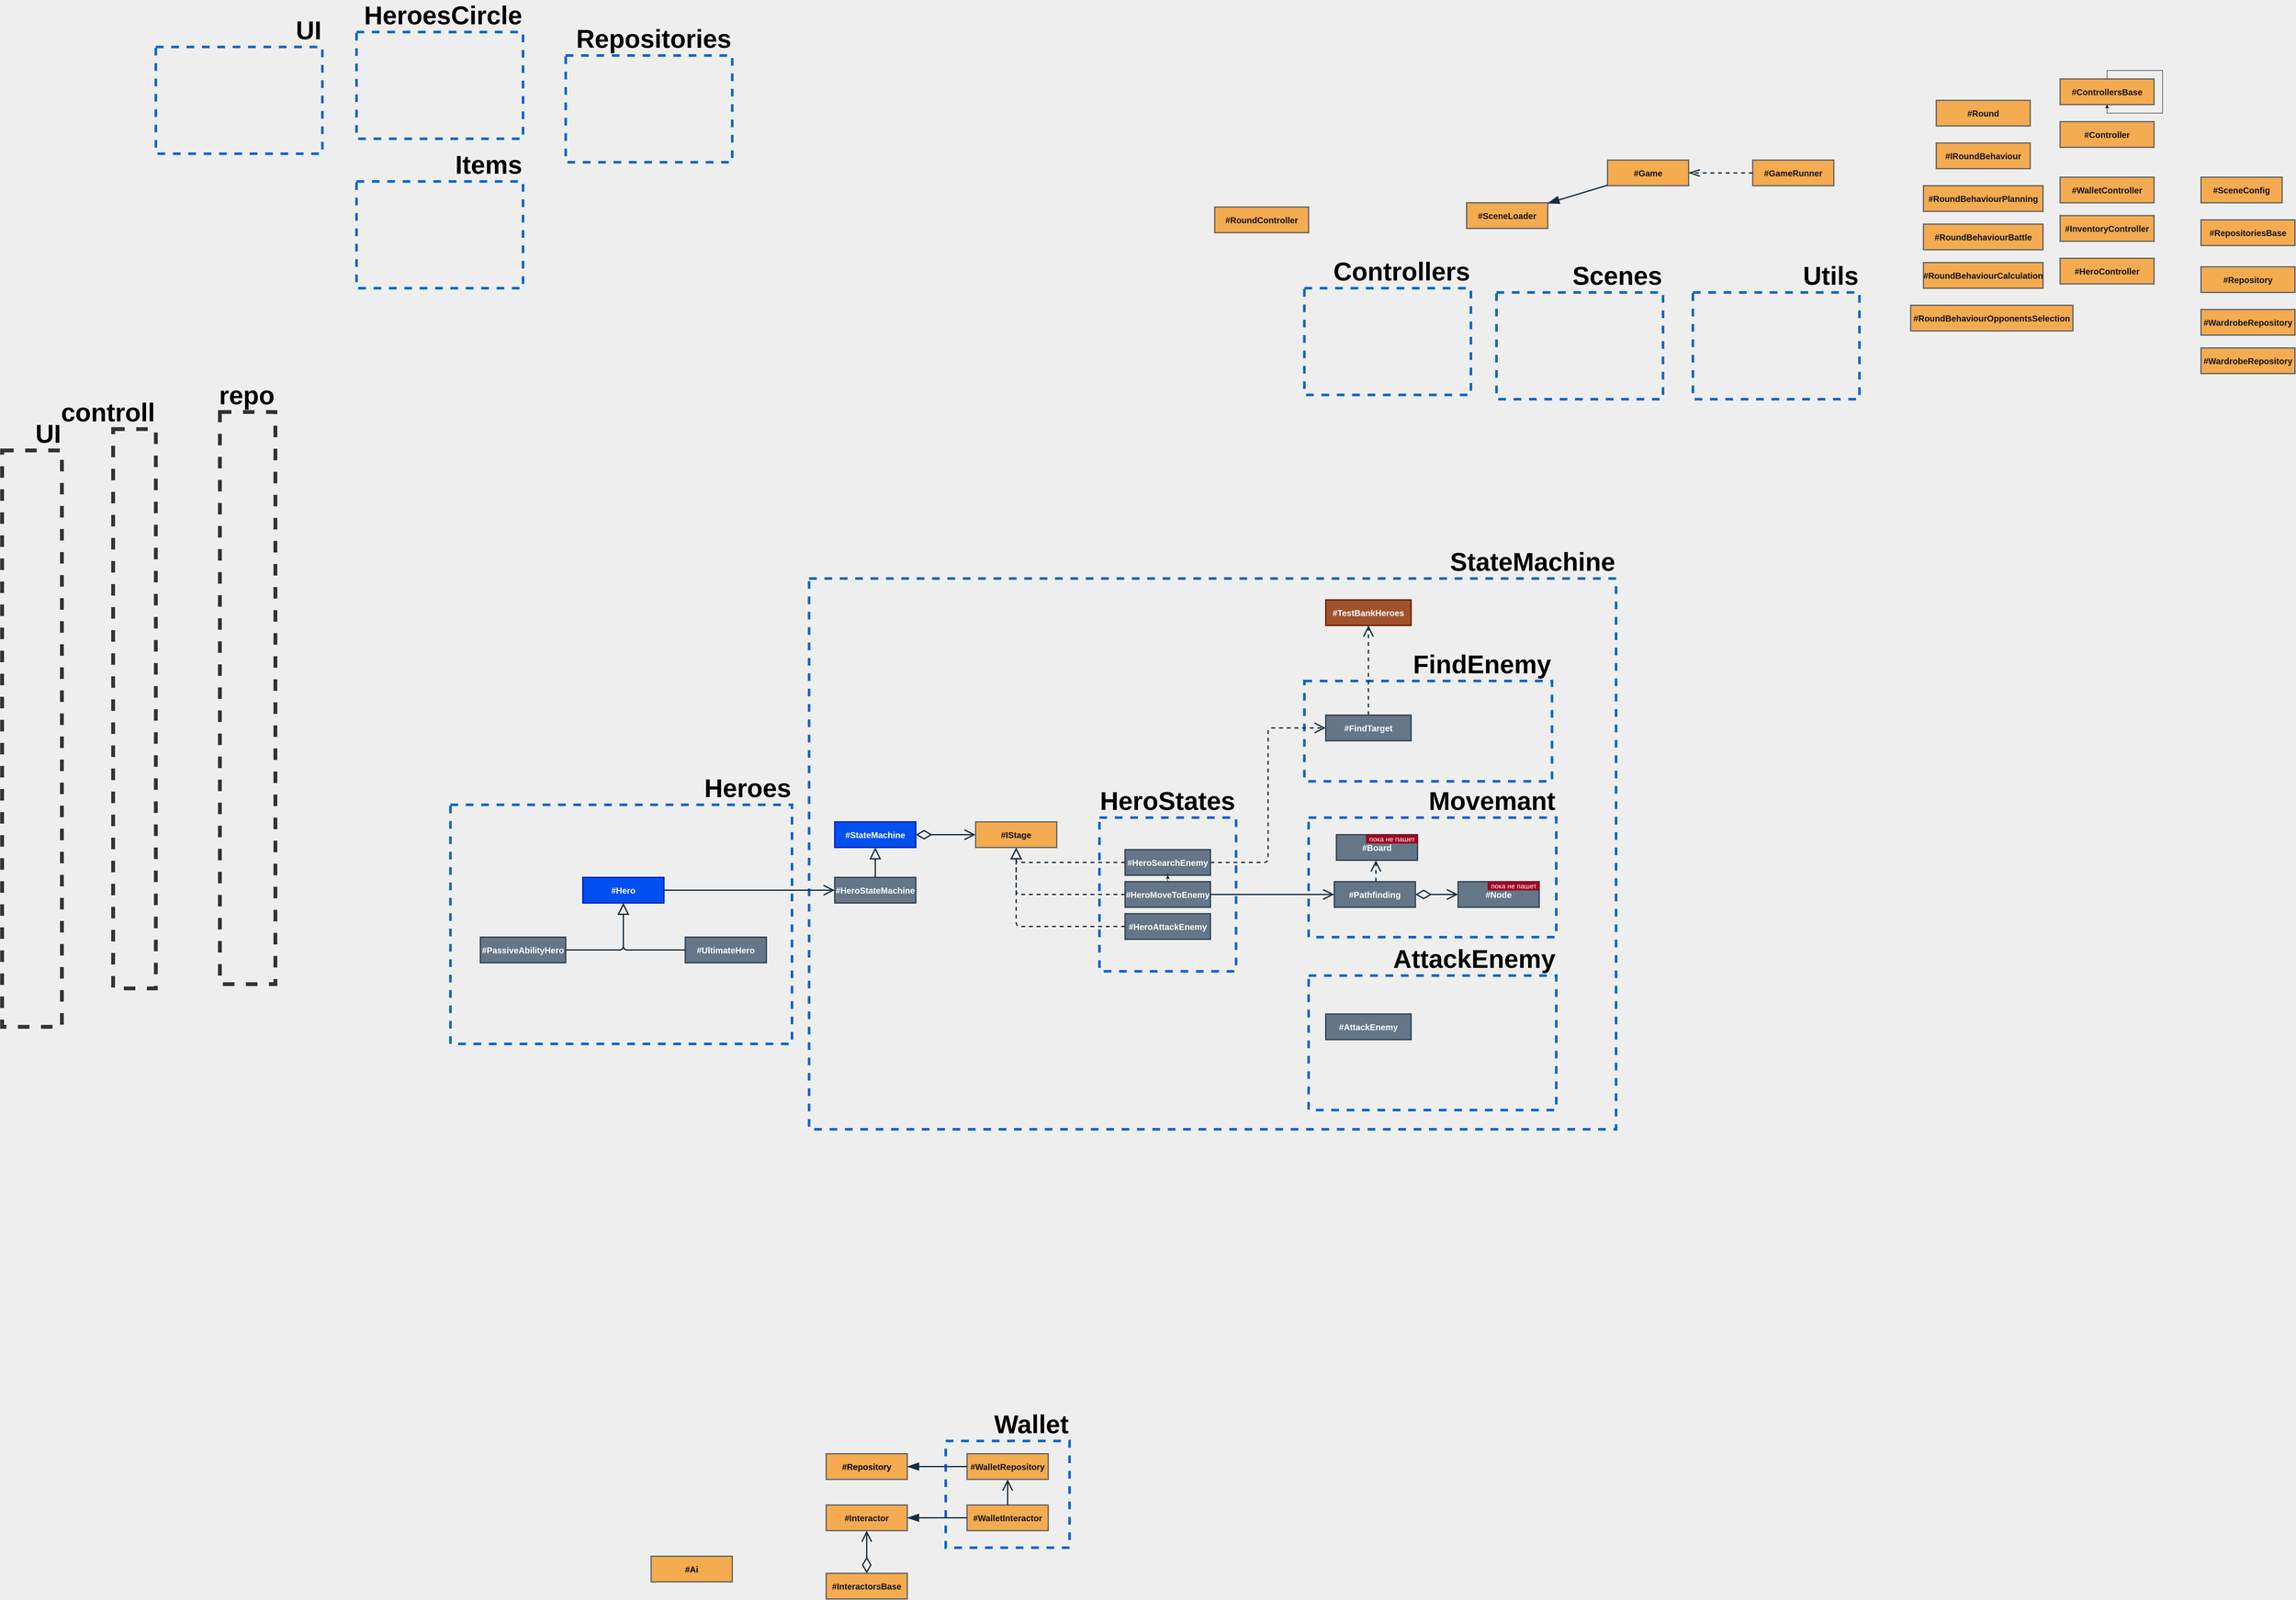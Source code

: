 <mxfile>
    <diagram id="mgcd5vxj7Ai942f27eH_" name="Страница 1">
        <mxGraphModel dx="5490" dy="4467" grid="1" gridSize="10" guides="1" tooltips="1" connect="1" arrows="1" fold="1" page="0" pageScale="1" pageWidth="827" pageHeight="1169" background="#EEEEEE" math="0" shadow="0">
            <root>
                <mxCell id="0"/>
                <mxCell id="1" parent="0"/>
                <mxCell id="4" value="#Repository" style="whiteSpace=wrap;fillColor=#F5AB50;labelBackgroundColor=none;strokeWidth=3;strokeColor=#666666;fontSize=20;fontStyle=1;fontColor=#000000;" parent="1" vertex="1">
                    <mxGeometry x="-1480" y="280" width="190" height="60" as="geometry"/>
                </mxCell>
                <mxCell id="5" value="#InteractorsBase" style="whiteSpace=wrap;fillColor=#F5AB50;labelBackgroundColor=none;strokeWidth=3;strokeColor=#666666;fontSize=20;fontStyle=1;fontColor=#121212;" parent="1" vertex="1">
                    <mxGeometry x="-1480" y="560" width="190" height="60" as="geometry"/>
                </mxCell>
                <mxCell id="6" value="&lt;div&gt;&lt;font color=&quot;#000000&quot;&gt;Wallet&lt;/font&gt;&lt;/div&gt;" style="rounded=0;whiteSpace=wrap;html=1;fontSize=60;fillColor=none;dashed=1;strokeWidth=6;align=right;horizontal=1;verticalAlign=bottom;fontStyle=1;labelPosition=center;verticalLabelPosition=top;imageAspect=1;editable=1;movable=1;backgroundOutline=0;strokeColor=#0066CC;connectable=0;allowArrows=0;snapToPoint=0;perimeter=rectanglePerimeter;fixDash=0;autosize=0;container=1;dropTarget=0;collapsible=0;recursiveResize=1;absoluteArcSize=0;noLabel=0;portConstraintRotation=0;comic=0;moveCells=0;rotatable=0;pointerEvents=0;" parent="1" vertex="1">
                    <mxGeometry x="-1200" y="250" width="290" height="250" as="geometry"/>
                </mxCell>
                <mxCell id="9" style="rounded=1;sketch=0;orthogonalLoop=1;jettySize=auto;html=1;fontColor=#1A1A1A;startArrow=diamondThin;startFill=0;endArrow=open;endFill=0;startSize=30;endSize=20;targetPerimeterSpacing=0;strokeColor=#182E3E;strokeWidth=3;edgeStyle=elbowEdgeStyle;" parent="1" source="5" target="14" edge="1">
                    <mxGeometry relative="1" as="geometry">
                        <mxPoint x="-1700" y="70" as="sourcePoint"/>
                        <mxPoint x="-1010" y="70" as="targetPoint"/>
                    </mxGeometry>
                </mxCell>
                <mxCell id="11" value="&lt;div style=&quot;font-size: 60px&quot;&gt;&lt;font color=&quot;#000000&quot;&gt;UI&lt;/font&gt;&lt;/div&gt;" style="rounded=0;whiteSpace=wrap;html=1;fontSize=60;fillColor=none;dashed=1;strokeWidth=9;align=right;horizontal=1;verticalAlign=bottom;fontStyle=1;labelPosition=center;verticalLabelPosition=top;imageAspect=1;editable=1;movable=0;backgroundOutline=0;connectable=0;allowArrows=0;snapToPoint=0;perimeter=rectanglePerimeter;fixDash=0;autosize=0;container=1;dropTarget=0;collapsible=0;recursiveResize=1;absoluteArcSize=0;noLabel=0;portConstraintRotation=0;comic=0;moveCells=0;rotatable=0;pointerEvents=0;strokeColor=#333333;" parent="1" vertex="1">
                    <mxGeometry x="-3410" y="-2070" width="140" height="1350" as="geometry"/>
                </mxCell>
                <mxCell id="12" value="&lt;div style=&quot;font-size: 60px&quot;&gt;&lt;font color=&quot;#000000&quot;&gt;controll&lt;/font&gt;&lt;/div&gt;" style="rounded=0;whiteSpace=wrap;html=1;fontSize=60;fillColor=none;dashed=1;strokeWidth=9;align=right;horizontal=1;verticalAlign=bottom;fontStyle=1;labelPosition=center;verticalLabelPosition=top;imageAspect=1;editable=1;movable=0;backgroundOutline=0;connectable=0;allowArrows=0;snapToPoint=0;perimeter=rectanglePerimeter;fixDash=0;autosize=0;container=1;dropTarget=0;collapsible=0;recursiveResize=1;absoluteArcSize=0;noLabel=0;portConstraintRotation=0;comic=0;moveCells=0;rotatable=0;pointerEvents=0;strokeColor=#333333;" parent="1" vertex="1">
                    <mxGeometry x="-3150" y="-2120" width="100" height="1310" as="geometry"/>
                </mxCell>
                <mxCell id="13" value="&lt;div style=&quot;font-size: 60px&quot;&gt;&lt;font color=&quot;#000000&quot;&gt;repo&lt;/font&gt;&lt;/div&gt;" style="rounded=0;whiteSpace=wrap;html=1;fontSize=60;fillColor=none;dashed=1;strokeWidth=9;align=right;horizontal=1;verticalAlign=bottom;fontStyle=1;labelPosition=center;verticalLabelPosition=top;imageAspect=1;editable=1;movable=0;backgroundOutline=0;connectable=0;allowArrows=0;snapToPoint=0;perimeter=rectanglePerimeter;fixDash=0;autosize=0;container=1;dropTarget=0;collapsible=0;recursiveResize=1;absoluteArcSize=0;noLabel=0;portConstraintRotation=0;comic=0;moveCells=0;rotatable=0;pointerEvents=0;strokeColor=#333333;" parent="1" vertex="1">
                    <mxGeometry x="-2900" y="-2160" width="130" height="1340" as="geometry"/>
                </mxCell>
                <mxCell id="14" value="#Interactor" style="whiteSpace=wrap;fillColor=#F5AB50;labelBackgroundColor=none;strokeWidth=3;strokeColor=#666666;fontSize=20;fontStyle=1;fontColor=#121212;" parent="1" vertex="1">
                    <mxGeometry x="-1480" y="400" width="190" height="60" as="geometry"/>
                </mxCell>
                <mxCell id="15" value="#WalletRepository" style="whiteSpace=wrap;fillColor=#F5AB50;labelBackgroundColor=none;strokeWidth=3;strokeColor=#666666;fontSize=20;fontStyle=1;fontColor=#121212;" parent="1" vertex="1">
                    <mxGeometry x="-1150" y="280" width="190" height="60" as="geometry"/>
                </mxCell>
                <mxCell id="16" value="#WalletInteractor" style="whiteSpace=wrap;fillColor=#F5AB50;labelBackgroundColor=none;strokeWidth=3;strokeColor=#666666;fontSize=20;fontStyle=1;fontColor=#121212;" parent="1" vertex="1">
                    <mxGeometry x="-1150" y="400" width="190" height="60" as="geometry"/>
                </mxCell>
                <mxCell id="17" style="rounded=1;sketch=0;orthogonalLoop=1;jettySize=auto;html=1;fontColor=#1A1A1A;startArrow=none;startFill=0;endArrow=blockThin;endFill=1;startSize=30;endSize=20;targetPerimeterSpacing=0;strokeColor=#182E3E;strokeWidth=3;" parent="1" source="16" target="14" edge="1">
                    <mxGeometry relative="1" as="geometry">
                        <mxPoint x="-1080" y="840" as="sourcePoint"/>
                        <mxPoint x="-1570" y="560" as="targetPoint"/>
                    </mxGeometry>
                </mxCell>
                <mxCell id="18" style="rounded=1;sketch=0;orthogonalLoop=1;jettySize=auto;html=1;fontColor=#1A1A1A;startArrow=none;startFill=0;endArrow=blockThin;endFill=1;startSize=30;endSize=20;targetPerimeterSpacing=0;strokeColor=#182E3E;strokeWidth=3;" parent="1" source="15" target="4" edge="1">
                    <mxGeometry relative="1" as="geometry">
                        <mxPoint x="-1140" y="680" as="sourcePoint"/>
                        <mxPoint x="-1560" y="590" as="targetPoint"/>
                    </mxGeometry>
                </mxCell>
                <mxCell id="20" style="rounded=1;sketch=0;orthogonalLoop=1;jettySize=auto;html=1;fontColor=#1A1A1A;startArrow=none;startFill=0;endArrow=open;endFill=0;startSize=30;endSize=20;targetPerimeterSpacing=0;strokeColor=#182E3E;strokeWidth=3;edgeStyle=elbowEdgeStyle;" parent="1" source="16" target="15" edge="1">
                    <mxGeometry relative="1" as="geometry">
                        <mxPoint x="-1870" y="170.0" as="sourcePoint"/>
                        <mxPoint x="-1180" y="170.0" as="targetPoint"/>
                    </mxGeometry>
                </mxCell>
                <mxCell id="21" value="#Board" style="whiteSpace=wrap;fillColor=#647687;labelBackgroundColor=none;strokeWidth=3;strokeColor=#314354;fontSize=20;fontStyle=1;fontColor=#ffffff;" parent="1" vertex="1">
                    <mxGeometry x="-285" y="-1170" width="190" height="60" as="geometry"/>
                </mxCell>
                <mxCell id="22" value="#Pathfinding" style="whiteSpace=wrap;fillColor=#647687;labelBackgroundColor=none;strokeWidth=3;strokeColor=#314354;fontSize=20;fontStyle=1;fontColor=#ffffff;" parent="1" vertex="1">
                    <mxGeometry x="-290" y="-1060" width="190" height="60" as="geometry"/>
                </mxCell>
                <mxCell id="23" value="#Node" style="whiteSpace=wrap;fillColor=#647687;labelBackgroundColor=none;strokeWidth=3;strokeColor=#314354;fontSize=20;fontStyle=1;fontColor=#ffffff;" parent="1" vertex="1">
                    <mxGeometry y="-1060" width="190" height="60" as="geometry"/>
                </mxCell>
                <mxCell id="24" style="rounded=1;sketch=0;orthogonalLoop=1;jettySize=auto;html=1;fontColor=#1A1A1A;startArrow=diamondThin;startFill=0;endArrow=open;endFill=0;startSize=30;endSize=20;targetPerimeterSpacing=0;strokeColor=#182E3E;strokeWidth=3;edgeStyle=elbowEdgeStyle;" parent="1" source="22" target="23" edge="1">
                    <mxGeometry relative="1" as="geometry">
                        <mxPoint x="305" y="-430" as="sourcePoint"/>
                        <mxPoint x="305" y="-530" as="targetPoint"/>
                    </mxGeometry>
                </mxCell>
                <mxCell id="25" value="#Ai" style="whiteSpace=wrap;fillColor=#F5AB50;labelBackgroundColor=none;strokeWidth=3;strokeColor=#666666;fontSize=20;fontStyle=1;fontColor=#000000;" parent="1" vertex="1">
                    <mxGeometry x="-1890" y="520" width="190" height="60" as="geometry"/>
                </mxCell>
                <mxCell id="26" style="rounded=1;sketch=0;orthogonalLoop=1;jettySize=auto;html=1;fontColor=#1A1A1A;startArrow=none;startFill=0;endArrow=open;endFill=0;startSize=30;endSize=20;targetPerimeterSpacing=0;strokeColor=#182E3E;strokeWidth=3;edgeStyle=elbowEdgeStyle;dashed=1;" parent="1" source="22" target="21" edge="1">
                    <mxGeometry relative="1" as="geometry">
                        <mxPoint x="-45" y="-350" as="sourcePoint"/>
                        <mxPoint x="-45" y="-480" as="targetPoint"/>
                    </mxGeometry>
                </mxCell>
                <mxCell id="27" value="#Game" style="whiteSpace=wrap;fillColor=#F5AB50;labelBackgroundColor=none;strokeWidth=3;strokeColor=#666666;fontSize=20;fontStyle=1;fontColor=#121212;" parent="1" vertex="1">
                    <mxGeometry x="350" y="-2750" width="190" height="60" as="geometry"/>
                </mxCell>
                <mxCell id="28" value="#GameRunner" style="whiteSpace=wrap;fillColor=#F5AB50;labelBackgroundColor=none;strokeWidth=3;strokeColor=#666666;fontSize=20;fontStyle=1;fontColor=#121212;" parent="1" vertex="1">
                    <mxGeometry x="690" y="-2750" width="190" height="60" as="geometry"/>
                </mxCell>
                <mxCell id="29" value="#SceneConfig" style="whiteSpace=wrap;fillColor=#F5AB50;labelBackgroundColor=none;strokeWidth=3;strokeColor=#666666;fontSize=20;fontStyle=1;fontColor=#121212;" parent="1" vertex="1">
                    <mxGeometry x="1740" y="-2710" width="190" height="60" as="geometry"/>
                </mxCell>
                <mxCell id="30" value="#ControllersBase" style="whiteSpace=wrap;fillColor=#F5AB50;labelBackgroundColor=none;strokeWidth=3;strokeColor=#666666;fontSize=20;fontStyle=1;fontColor=#121212;" parent="1" vertex="1">
                    <mxGeometry x="1410" y="-2940" width="220" height="60" as="geometry"/>
                </mxCell>
                <mxCell id="31" value="#RepositoriesBase" style="whiteSpace=wrap;fillColor=#F5AB50;labelBackgroundColor=none;strokeWidth=3;strokeColor=#666666;fontSize=20;fontStyle=1;fontColor=#121212;" parent="1" vertex="1">
                    <mxGeometry x="1740" y="-2610" width="220" height="60" as="geometry"/>
                </mxCell>
                <mxCell id="32" value="#WardrobeRepository" style="whiteSpace=wrap;fillColor=#F5AB50;labelBackgroundColor=none;strokeWidth=3;strokeColor=#666666;fontSize=20;fontStyle=1;fontColor=#121212;" parent="1" vertex="1">
                    <mxGeometry x="1740" y="-2400" width="220" height="60" as="geometry"/>
                </mxCell>
                <mxCell id="33" value="#WalletController" style="whiteSpace=wrap;fillColor=#F5AB50;labelBackgroundColor=none;strokeWidth=3;strokeColor=#666666;fontSize=20;fontStyle=1;fontColor=#121212;" parent="1" vertex="1">
                    <mxGeometry x="1410" y="-2710" width="220" height="60" as="geometry"/>
                </mxCell>
                <mxCell id="34" value="#WardrobeRepository" style="whiteSpace=wrap;fillColor=#F5AB50;labelBackgroundColor=none;strokeWidth=3;strokeColor=#666666;fontSize=20;fontStyle=1;fontColor=#121212;" parent="1" vertex="1">
                    <mxGeometry x="1740" y="-2310" width="220" height="60" as="geometry"/>
                </mxCell>
                <mxCell id="35" value="#InventoryController" style="whiteSpace=wrap;fillColor=#F5AB50;labelBackgroundColor=none;strokeWidth=3;strokeColor=#666666;fontSize=20;fontStyle=1;fontColor=#121212;" parent="1" vertex="1">
                    <mxGeometry x="1410" y="-2620" width="220" height="60" as="geometry"/>
                </mxCell>
                <mxCell id="36" value="#HeroController" style="whiteSpace=wrap;fillColor=#F5AB50;labelBackgroundColor=none;strokeWidth=3;strokeColor=#666666;fontSize=20;fontStyle=1;fontColor=#121212;" parent="1" vertex="1">
                    <mxGeometry x="1410" y="-2520" width="220" height="60" as="geometry"/>
                </mxCell>
                <mxCell id="39" value="#Repository" style="whiteSpace=wrap;fillColor=#F5AB50;labelBackgroundColor=none;strokeWidth=3;strokeColor=#666666;fontSize=20;fontStyle=1;fontColor=#121212;" parent="1" vertex="1">
                    <mxGeometry x="1740" y="-2500" width="220" height="60" as="geometry"/>
                </mxCell>
                <mxCell id="41" value="#Controller" style="whiteSpace=wrap;fillColor=#F5AB50;labelBackgroundColor=none;strokeWidth=3;strokeColor=#666666;fontSize=20;fontStyle=1;fontColor=#121212;" parent="1" vertex="1">
                    <mxGeometry x="1410" y="-2840" width="220" height="60" as="geometry"/>
                </mxCell>
                <mxCell id="42" style="edgeStyle=orthogonalEdgeStyle;rounded=0;orthogonalLoop=1;jettySize=auto;html=1;exitX=0.5;exitY=0;exitDx=0;exitDy=0;" parent="1" source="30" target="30" edge="1">
                    <mxGeometry relative="1" as="geometry"/>
                </mxCell>
                <mxCell id="43" value="#RoundController" style="whiteSpace=wrap;fillColor=#F5AB50;labelBackgroundColor=none;strokeWidth=3;strokeColor=#666666;fontSize=20;fontStyle=1;fontColor=#121212;" parent="1" vertex="1">
                    <mxGeometry x="-570" y="-2640" width="220" height="60" as="geometry"/>
                </mxCell>
                <mxCell id="44" value="#Round" style="whiteSpace=wrap;fillColor=#F5AB50;labelBackgroundColor=none;strokeWidth=3;strokeColor=#666666;fontSize=20;fontStyle=1;fontColor=#121212;" parent="1" vertex="1">
                    <mxGeometry x="1120" y="-2890" width="220" height="60" as="geometry"/>
                </mxCell>
                <mxCell id="45" value="#IRoundBehaviour" style="whiteSpace=wrap;fillColor=#F5AB50;labelBackgroundColor=none;strokeWidth=3;strokeColor=#666666;fontSize=20;fontStyle=1;fontColor=#121212;" parent="1" vertex="1">
                    <mxGeometry x="1120" y="-2790" width="220" height="60" as="geometry"/>
                </mxCell>
                <mxCell id="46" value="#RoundBehaviourPlanning" style="whiteSpace=wrap;fillColor=#F5AB50;labelBackgroundColor=none;strokeWidth=3;strokeColor=#666666;fontSize=20;fontStyle=1;fontColor=#121212;" parent="1" vertex="1">
                    <mxGeometry x="1090" y="-2690" width="280" height="60" as="geometry"/>
                </mxCell>
                <mxCell id="47" value="#RoundBehaviourBattle" style="whiteSpace=wrap;fillColor=#F5AB50;labelBackgroundColor=none;strokeWidth=3;strokeColor=#666666;fontSize=20;fontStyle=1;fontColor=#121212;" parent="1" vertex="1">
                    <mxGeometry x="1090" y="-2600" width="280" height="60" as="geometry"/>
                </mxCell>
                <mxCell id="48" value="#RoundBehaviourCalculation" style="whiteSpace=wrap;fillColor=#F5AB50;labelBackgroundColor=none;strokeWidth=3;strokeColor=#666666;fontSize=20;fontStyle=1;fontColor=#121212;" parent="1" vertex="1">
                    <mxGeometry x="1090" y="-2510" width="280" height="60" as="geometry"/>
                </mxCell>
                <mxCell id="49" value="#RoundBehaviourOpponentsSelection" style="whiteSpace=wrap;fillColor=#F5AB50;labelBackgroundColor=none;strokeWidth=3;strokeColor=#666666;fontSize=20;fontStyle=1;fontColor=#121212;" parent="1" vertex="1">
                    <mxGeometry x="1060" y="-2410" width="380" height="60" as="geometry"/>
                </mxCell>
                <mxCell id="50" style="rounded=1;sketch=0;orthogonalLoop=1;jettySize=auto;html=1;fontColor=#1A1A1A;startArrow=none;startFill=0;endArrow=openThin;endFill=0;startSize=30;endSize=20;targetPerimeterSpacing=0;strokeColor=#182E3E;strokeWidth=3;dashed=1;" parent="1" source="28" target="27" edge="1">
                    <mxGeometry relative="1" as="geometry">
                        <mxPoint x="600" y="-2690.69" as="sourcePoint"/>
                        <mxPoint x="460" y="-2690.69" as="targetPoint"/>
                        <Array as="points">
                            <mxPoint x="645" y="-2720"/>
                        </Array>
                    </mxGeometry>
                </mxCell>
                <mxCell id="51" value="#SceneLoader" style="whiteSpace=wrap;fillColor=#F5AB50;labelBackgroundColor=none;strokeWidth=3;strokeColor=#666666;fontSize=20;fontStyle=1;fontColor=#121212;" parent="1" vertex="1">
                    <mxGeometry x="20" y="-2650" width="190" height="60" as="geometry"/>
                </mxCell>
                <mxCell id="53" style="rounded=1;sketch=0;orthogonalLoop=1;jettySize=auto;html=1;fontColor=#1A1A1A;startArrow=none;startFill=0;endArrow=blockThin;endFill=1;startSize=30;endSize=20;targetPerimeterSpacing=0;strokeColor=#182E3E;strokeWidth=3;" parent="1" source="27" target="51" edge="1">
                    <mxGeometry relative="1" as="geometry">
                        <mxPoint x="600" y="-2500" as="sourcePoint"/>
                        <mxPoint x="460" y="-2500" as="targetPoint"/>
                    </mxGeometry>
                </mxCell>
                <mxCell id="54" value="&lt;font color=&quot;#000000&quot;&gt;Controllers&lt;/font&gt;" style="rounded=0;whiteSpace=wrap;html=1;fontSize=60;fillColor=none;dashed=1;strokeWidth=6;align=right;horizontal=1;verticalAlign=bottom;fontStyle=1;labelPosition=center;verticalLabelPosition=top;imageAspect=1;editable=1;movable=1;backgroundOutline=0;strokeColor=#0066CC;connectable=0;allowArrows=0;snapToPoint=0;perimeter=rectanglePerimeter;fixDash=0;autosize=0;container=1;dropTarget=0;collapsible=0;recursiveResize=1;absoluteArcSize=0;noLabel=0;portConstraintRotation=0;comic=0;moveCells=0;rotatable=0;pointerEvents=0;" parent="1" vertex="1">
                    <mxGeometry x="-360" y="-2450" width="390" height="250" as="geometry"/>
                </mxCell>
                <mxCell id="55" value="&lt;font color=&quot;#000000&quot;&gt;Heroes&lt;/font&gt;" style="rounded=0;whiteSpace=wrap;html=1;fontSize=60;fillColor=none;dashed=1;strokeWidth=6;align=right;horizontal=1;verticalAlign=bottom;fontStyle=1;labelPosition=center;verticalLabelPosition=top;imageAspect=1;editable=1;movable=1;backgroundOutline=0;strokeColor=#0066CC;connectable=0;allowArrows=0;snapToPoint=0;perimeter=rectanglePerimeter;fixDash=0;autosize=0;container=1;dropTarget=0;collapsible=0;recursiveResize=1;absoluteArcSize=0;noLabel=0;portConstraintRotation=0;comic=0;moveCells=0;rotatable=0;pointerEvents=0;" parent="1" vertex="1">
                    <mxGeometry x="-2360" y="-1240" width="800" height="560" as="geometry"/>
                </mxCell>
                <mxCell id="56" value="&lt;font color=&quot;#000000&quot;&gt;HeroesCircle&lt;/font&gt;" style="rounded=0;whiteSpace=wrap;html=1;fontSize=60;fillColor=none;dashed=1;strokeWidth=6;align=right;horizontal=1;verticalAlign=bottom;fontStyle=1;labelPosition=center;verticalLabelPosition=top;imageAspect=1;editable=1;movable=1;backgroundOutline=0;strokeColor=#0066CC;connectable=0;allowArrows=0;snapToPoint=0;perimeter=rectanglePerimeter;fixDash=0;autosize=0;container=1;dropTarget=0;collapsible=0;recursiveResize=1;absoluteArcSize=0;noLabel=0;portConstraintRotation=0;comic=0;moveCells=0;rotatable=0;pointerEvents=0;" parent="1" vertex="1">
                    <mxGeometry x="-2580" y="-3050" width="390" height="250" as="geometry"/>
                </mxCell>
                <mxCell id="57" value="&lt;font color=&quot;#000000&quot;&gt;Items&lt;/font&gt;" style="rounded=0;whiteSpace=wrap;html=1;fontSize=60;fillColor=none;dashed=1;strokeWidth=6;align=right;horizontal=1;verticalAlign=bottom;fontStyle=1;labelPosition=center;verticalLabelPosition=top;imageAspect=1;editable=1;movable=1;backgroundOutline=0;strokeColor=#0066CC;connectable=0;allowArrows=0;snapToPoint=0;perimeter=rectanglePerimeter;fixDash=0;autosize=0;container=1;dropTarget=0;collapsible=0;recursiveResize=1;absoluteArcSize=0;noLabel=0;portConstraintRotation=0;comic=0;moveCells=0;rotatable=0;pointerEvents=0;" parent="1" vertex="1">
                    <mxGeometry x="-2580" y="-2700" width="390" height="250" as="geometry"/>
                </mxCell>
                <mxCell id="58" value="&lt;font color=&quot;#000000&quot;&gt;Repositories&lt;/font&gt;" style="rounded=0;whiteSpace=wrap;html=1;fontSize=60;fillColor=none;dashed=1;strokeWidth=6;align=right;horizontal=1;verticalAlign=bottom;fontStyle=1;labelPosition=center;verticalLabelPosition=top;imageAspect=1;editable=1;movable=1;backgroundOutline=0;strokeColor=#0066CC;connectable=0;allowArrows=0;snapToPoint=0;perimeter=rectanglePerimeter;fixDash=0;autosize=0;container=1;dropTarget=0;collapsible=0;recursiveResize=1;absoluteArcSize=0;noLabel=0;portConstraintRotation=0;comic=0;moveCells=0;rotatable=0;pointerEvents=0;" parent="1" vertex="1">
                    <mxGeometry x="-2090" y="-2995" width="390" height="250" as="geometry"/>
                </mxCell>
                <mxCell id="59" value="&lt;font color=&quot;#000000&quot;&gt;Scenes&lt;/font&gt;" style="rounded=0;whiteSpace=wrap;html=1;fontSize=60;fillColor=none;dashed=1;strokeWidth=6;align=right;horizontal=1;verticalAlign=bottom;fontStyle=1;labelPosition=center;verticalLabelPosition=top;imageAspect=1;editable=1;movable=1;backgroundOutline=0;strokeColor=#0066CC;connectable=0;allowArrows=0;snapToPoint=0;perimeter=rectanglePerimeter;fixDash=0;autosize=0;container=1;dropTarget=0;collapsible=0;recursiveResize=1;absoluteArcSize=0;noLabel=0;portConstraintRotation=0;comic=0;moveCells=0;rotatable=0;pointerEvents=0;" parent="1" vertex="1">
                    <mxGeometry x="90" y="-2440" width="390" height="250" as="geometry"/>
                </mxCell>
                <mxCell id="60" value="&lt;font color=&quot;#000000&quot;&gt;StateMachine&lt;/font&gt;" style="rounded=0;whiteSpace=wrap;html=1;fontSize=60;fillColor=none;dashed=1;strokeWidth=6;align=right;horizontal=1;verticalAlign=bottom;fontStyle=1;labelPosition=center;verticalLabelPosition=top;imageAspect=1;editable=1;movable=1;backgroundOutline=0;strokeColor=#0066CC;connectable=0;allowArrows=0;snapToPoint=0;perimeter=rectanglePerimeter;fixDash=0;autosize=0;container=1;dropTarget=0;collapsible=0;recursiveResize=1;absoluteArcSize=0;noLabel=0;portConstraintRotation=0;comic=0;moveCells=0;rotatable=0;pointerEvents=0;" parent="1" vertex="1">
                    <mxGeometry x="-1520" y="-1770" width="1890" height="1290" as="geometry"/>
                </mxCell>
                <mxCell id="61" value="&lt;font color=&quot;#000000&quot;&gt;UI&lt;/font&gt;" style="rounded=0;whiteSpace=wrap;html=1;fontSize=60;fillColor=none;dashed=1;strokeWidth=6;align=right;horizontal=1;verticalAlign=bottom;fontStyle=1;labelPosition=center;verticalLabelPosition=top;imageAspect=1;editable=1;movable=1;backgroundOutline=0;strokeColor=#0066CC;connectable=0;allowArrows=0;snapToPoint=0;perimeter=rectanglePerimeter;fixDash=0;autosize=0;container=1;dropTarget=0;collapsible=0;recursiveResize=1;absoluteArcSize=0;noLabel=0;portConstraintRotation=0;comic=0;moveCells=0;rotatable=0;pointerEvents=0;" parent="1" vertex="1">
                    <mxGeometry x="-3050" y="-3015" width="390" height="250" as="geometry"/>
                </mxCell>
                <mxCell id="62" value="&lt;font color=&quot;#000000&quot;&gt;Utils&lt;/font&gt;" style="rounded=0;whiteSpace=wrap;html=1;fontSize=60;fillColor=none;dashed=1;strokeWidth=6;align=right;horizontal=1;verticalAlign=bottom;fontStyle=1;labelPosition=center;verticalLabelPosition=top;imageAspect=1;editable=1;movable=1;backgroundOutline=0;strokeColor=#0066CC;connectable=0;allowArrows=0;snapToPoint=0;perimeter=rectanglePerimeter;fixDash=0;autosize=0;container=1;dropTarget=0;collapsible=0;recursiveResize=1;absoluteArcSize=0;noLabel=0;portConstraintRotation=0;comic=0;moveCells=0;rotatable=0;pointerEvents=0;" parent="1" vertex="1">
                    <mxGeometry x="550" y="-2440" width="390" height="250" as="geometry"/>
                </mxCell>
                <mxCell id="63" value="#Hero" style="whiteSpace=wrap;fillColor=#0050ef;labelBackgroundColor=none;strokeWidth=3;strokeColor=#001DBC;fontSize=20;fontStyle=1;fontColor=#ffffff;" parent="1" vertex="1">
                    <mxGeometry x="-2050" y="-1070" width="190" height="60" as="geometry"/>
                </mxCell>
                <mxCell id="65" value="#PassiveAbilityHero" style="whiteSpace=wrap;fillColor=#647687;labelBackgroundColor=none;strokeWidth=3;strokeColor=#314354;fontSize=20;fontStyle=1;fontColor=#ffffff;" parent="1" vertex="1">
                    <mxGeometry x="-2290" y="-930" width="200" height="60" as="geometry"/>
                </mxCell>
                <mxCell id="82" value="#UltimateHero" style="whiteSpace=wrap;fillColor=#647687;labelBackgroundColor=none;strokeWidth=3;strokeColor=#314354;fontSize=20;fontStyle=1;fontColor=#ffffff;" parent="1" vertex="1">
                    <mxGeometry x="-1810" y="-930" width="190" height="60" as="geometry"/>
                </mxCell>
                <mxCell id="84" value="#HeroStateMachine" style="whiteSpace=wrap;fillColor=#647687;labelBackgroundColor=none;strokeWidth=3;strokeColor=#314354;fontSize=20;fontStyle=1;fontColor=#ffffff;" parent="1" vertex="1">
                    <mxGeometry x="-1460" y="-1070" width="190" height="60" as="geometry"/>
                </mxCell>
                <mxCell id="95" value="#StateMachine" style="whiteSpace=wrap;fillColor=#0050ef;labelBackgroundColor=none;strokeWidth=3;strokeColor=#001DBC;fontSize=20;fontStyle=1;fontColor=#ffffff;" parent="1" vertex="1">
                    <mxGeometry x="-1460" y="-1200" width="190" height="60" as="geometry"/>
                </mxCell>
                <mxCell id="97" style="rounded=1;sketch=0;orthogonalLoop=1;jettySize=auto;html=1;fontColor=#1A1A1A;startArrow=none;startFill=0;endArrow=block;endFill=0;startSize=30;endSize=20;targetPerimeterSpacing=0;strokeColor=#182E3E;strokeWidth=3;edgeStyle=orthogonalEdgeStyle;" parent="1" source="65" target="63" edge="1">
                    <mxGeometry relative="1" as="geometry">
                        <mxPoint x="-1779.999" y="-320" as="sourcePoint"/>
                        <mxPoint x="-1779.999" y="-450" as="targetPoint"/>
                    </mxGeometry>
                </mxCell>
                <mxCell id="98" style="rounded=1;sketch=0;orthogonalLoop=1;jettySize=auto;html=1;fontColor=#1A1A1A;startArrow=none;startFill=0;endArrow=block;endFill=0;startSize=30;endSize=20;targetPerimeterSpacing=0;strokeColor=#182E3E;strokeWidth=3;edgeStyle=orthogonalEdgeStyle;shadow=0;" parent="1" source="82" target="63" edge="1">
                    <mxGeometry relative="1" as="geometry">
                        <mxPoint x="-2100" y="-890.0" as="sourcePoint"/>
                        <mxPoint x="-1944.941" y="-990" as="targetPoint"/>
                    </mxGeometry>
                </mxCell>
                <mxCell id="99" style="rounded=1;sketch=0;orthogonalLoop=1;jettySize=auto;html=1;fontColor=#1A1A1A;startArrow=none;startFill=0;endArrow=open;endFill=0;startSize=30;endSize=20;targetPerimeterSpacing=0;strokeColor=#182E3E;strokeWidth=3;" parent="1" source="63" target="84" edge="1">
                    <mxGeometry relative="1" as="geometry">
                        <mxPoint x="-1955" y="-950" as="sourcePoint"/>
                        <mxPoint x="-1770" y="-1090" as="targetPoint"/>
                    </mxGeometry>
                </mxCell>
                <mxCell id="101" style="rounded=1;sketch=0;orthogonalLoop=1;jettySize=auto;html=1;fontColor=#1A1A1A;startArrow=none;startFill=0;endArrow=block;endFill=0;startSize=30;endSize=20;targetPerimeterSpacing=0;strokeColor=#182E3E;strokeWidth=3;edgeStyle=orthogonalEdgeStyle;" parent="1" source="84" target="95" edge="1">
                    <mxGeometry relative="1" as="geometry">
                        <mxPoint x="-1850" y="-1150" as="sourcePoint"/>
                        <mxPoint x="-1440" y="-1150" as="targetPoint"/>
                    </mxGeometry>
                </mxCell>
                <mxCell id="102" value="#IStage" style="whiteSpace=wrap;fillColor=#F5AB50;labelBackgroundColor=none;strokeWidth=3;strokeColor=#666666;fontSize=20;fontStyle=1;fontColor=#121212;" parent="1" vertex="1">
                    <mxGeometry x="-1130" y="-1200" width="190" height="60" as="geometry"/>
                </mxCell>
                <mxCell id="103" style="rounded=1;sketch=0;orthogonalLoop=1;jettySize=auto;html=1;fontColor=#1A1A1A;startArrow=diamondThin;startFill=0;endArrow=open;endFill=0;startSize=30;endSize=20;targetPerimeterSpacing=0;strokeColor=#182E3E;strokeWidth=3;" parent="1" source="95" target="102" edge="1">
                    <mxGeometry relative="1" as="geometry">
                        <mxPoint x="-1850" y="-1030" as="sourcePoint"/>
                        <mxPoint x="-1450" y="-1030" as="targetPoint"/>
                    </mxGeometry>
                </mxCell>
                <mxCell id="104" value="#HeroSearchEnemy" style="whiteSpace=wrap;fillColor=#647687;labelBackgroundColor=none;strokeWidth=3;strokeColor=#314354;fontSize=20;fontStyle=1;fontColor=#ffffff;" parent="1" vertex="1">
                    <mxGeometry x="-780" y="-1135" width="200" height="60" as="geometry"/>
                </mxCell>
                <mxCell id="105" style="rounded=1;sketch=0;orthogonalLoop=1;jettySize=auto;html=1;fontColor=#1A1A1A;startArrow=none;startFill=0;endArrow=block;endFill=0;startSize=30;endSize=20;targetPerimeterSpacing=0;strokeColor=#182E3E;strokeWidth=3;edgeStyle=orthogonalEdgeStyle;dashed=1;" parent="1" source="104" target="102" edge="1">
                    <mxGeometry relative="1" as="geometry">
                        <mxPoint x="-1355" y="-1060" as="sourcePoint"/>
                        <mxPoint x="-1355" y="-1130" as="targetPoint"/>
                    </mxGeometry>
                </mxCell>
                <mxCell id="106" value="#HeroAttackEnemy" style="whiteSpace=wrap;fillColor=#647687;labelBackgroundColor=none;strokeWidth=3;strokeColor=#314354;fontSize=20;fontStyle=1;fontColor=#ffffff;" parent="1" vertex="1">
                    <mxGeometry x="-780" y="-985" width="200" height="60" as="geometry"/>
                </mxCell>
                <mxCell id="118" value="" style="edgeStyle=orthogonalEdgeStyle;rounded=0;orthogonalLoop=1;jettySize=auto;html=1;startArrow=none;startFill=0;" parent="1" source="107" target="104" edge="1">
                    <mxGeometry relative="1" as="geometry"/>
                </mxCell>
                <mxCell id="107" value="#HeroMoveToEnemy" style="whiteSpace=wrap;fillColor=#647687;labelBackgroundColor=none;strokeWidth=3;strokeColor=#314354;fontSize=20;fontStyle=1;fontColor=#ffffff;" parent="1" vertex="1">
                    <mxGeometry x="-780" y="-1060" width="200" height="60" as="geometry"/>
                </mxCell>
                <mxCell id="109" style="rounded=1;sketch=0;orthogonalLoop=1;jettySize=auto;html=1;fontColor=#1A1A1A;startArrow=none;startFill=0;endArrow=block;endFill=0;startSize=30;endSize=20;targetPerimeterSpacing=0;strokeColor=#182E3E;strokeWidth=3;edgeStyle=orthogonalEdgeStyle;dashed=1;" parent="1" source="106" target="102" edge="1">
                    <mxGeometry relative="1" as="geometry">
                        <mxPoint x="-870" y="-1030" as="sourcePoint"/>
                        <mxPoint x="-1025" y="-1130" as="targetPoint"/>
                    </mxGeometry>
                </mxCell>
                <mxCell id="110" style="rounded=1;sketch=0;orthogonalLoop=1;jettySize=auto;html=1;fontColor=#1A1A1A;startArrow=none;startFill=0;endArrow=block;endFill=0;startSize=30;endSize=20;targetPerimeterSpacing=0;strokeColor=#182E3E;strokeWidth=3;edgeStyle=orthogonalEdgeStyle;dashed=1;" parent="1" source="107" target="102" edge="1">
                    <mxGeometry relative="1" as="geometry">
                        <mxPoint x="-870" y="-940" as="sourcePoint"/>
                        <mxPoint x="-1015" y="-1120" as="targetPoint"/>
                    </mxGeometry>
                </mxCell>
                <mxCell id="112" style="rounded=1;sketch=0;orthogonalLoop=1;jettySize=auto;html=1;fontColor=#1A1A1A;startArrow=none;startFill=0;endArrow=open;endFill=0;startSize=30;endSize=20;targetPerimeterSpacing=0;strokeColor=#182E3E;strokeWidth=3;" parent="1" source="107" target="22" edge="1">
                    <mxGeometry relative="1" as="geometry">
                        <mxPoint x="-1260" y="-1160" as="sourcePoint"/>
                        <mxPoint x="-1120" y="-1160" as="targetPoint"/>
                    </mxGeometry>
                </mxCell>
                <mxCell id="113" value="&lt;font color=&quot;#000000&quot;&gt;Movemant&lt;/font&gt;" style="rounded=0;whiteSpace=wrap;html=1;fontSize=60;fillColor=none;dashed=1;strokeWidth=6;align=right;horizontal=1;verticalAlign=bottom;fontStyle=1;labelPosition=center;verticalLabelPosition=top;imageAspect=1;editable=1;movable=1;backgroundOutline=0;strokeColor=#0066CC;connectable=0;allowArrows=0;snapToPoint=0;perimeter=rectanglePerimeter;fixDash=0;autosize=0;container=1;dropTarget=0;collapsible=0;recursiveResize=1;absoluteArcSize=0;noLabel=0;portConstraintRotation=0;comic=0;moveCells=0;rotatable=0;pointerEvents=0;" parent="1" vertex="1">
                    <mxGeometry x="-350" y="-1210" width="580" height="280" as="geometry"/>
                </mxCell>
                <mxCell id="114" value="пока не пашет" style="text;html=1;align=center;verticalAlign=middle;resizable=0;points=[];autosize=1;strokeColor=#6F0000;fillColor=#a20025;fontColor=#ffffff;fontSize=16;" parent="1" vertex="1">
                    <mxGeometry x="-215" y="-1170" width="120" height="20" as="geometry"/>
                </mxCell>
                <mxCell id="115" value="пока не пашет" style="text;html=1;align=center;verticalAlign=middle;resizable=0;points=[];autosize=1;strokeColor=#6F0000;fillColor=#a20025;fontColor=#ffffff;fontSize=16;" parent="1" vertex="1">
                    <mxGeometry x="70" y="-1060" width="120" height="20" as="geometry"/>
                </mxCell>
                <mxCell id="116" value="&lt;font color=&quot;#000000&quot;&gt;FindEnemy&lt;/font&gt;" style="rounded=0;whiteSpace=wrap;html=1;fontSize=60;fillColor=none;dashed=1;strokeWidth=6;align=right;horizontal=1;verticalAlign=bottom;fontStyle=1;labelPosition=center;verticalLabelPosition=top;imageAspect=1;editable=1;movable=1;backgroundOutline=0;strokeColor=#0066CC;connectable=0;allowArrows=0;snapToPoint=0;perimeter=rectanglePerimeter;fixDash=0;autosize=0;container=1;dropTarget=0;collapsible=0;recursiveResize=1;absoluteArcSize=0;noLabel=0;portConstraintRotation=0;comic=0;moveCells=0;rotatable=0;pointerEvents=0;" parent="1" vertex="1">
                    <mxGeometry x="-360" y="-1530" width="580" height="235" as="geometry"/>
                </mxCell>
                <mxCell id="117" value="&lt;font color=&quot;#000000&quot;&gt;HeroStates&lt;/font&gt;" style="rounded=0;whiteSpace=wrap;html=1;fontSize=60;fillColor=none;dashed=1;strokeWidth=6;align=right;horizontal=1;verticalAlign=bottom;fontStyle=1;labelPosition=center;verticalLabelPosition=top;imageAspect=1;editable=1;movable=1;backgroundOutline=0;strokeColor=#0066CC;connectable=0;allowArrows=0;snapToPoint=0;perimeter=rectanglePerimeter;fixDash=0;autosize=0;container=1;dropTarget=0;collapsible=0;recursiveResize=1;absoluteArcSize=0;noLabel=0;portConstraintRotation=0;comic=0;moveCells=0;rotatable=0;pointerEvents=0;" parent="1" vertex="1">
                    <mxGeometry x="-840" y="-1210" width="320" height="360" as="geometry"/>
                </mxCell>
                <mxCell id="119" value="&lt;font color=&quot;#000000&quot;&gt;AttackEnemy&lt;/font&gt;" style="rounded=0;whiteSpace=wrap;html=1;fontSize=60;fillColor=none;dashed=1;strokeWidth=6;align=right;horizontal=1;verticalAlign=bottom;fontStyle=1;labelPosition=center;verticalLabelPosition=top;imageAspect=1;editable=1;movable=1;backgroundOutline=0;strokeColor=#0066CC;connectable=0;allowArrows=0;snapToPoint=0;perimeter=rectanglePerimeter;fixDash=0;autosize=0;container=1;dropTarget=0;collapsible=0;recursiveResize=1;absoluteArcSize=0;noLabel=0;portConstraintRotation=0;comic=0;moveCells=0;rotatable=0;pointerEvents=0;" parent="1" vertex="1">
                    <mxGeometry x="-350" y="-840" width="580" height="315" as="geometry"/>
                </mxCell>
                <mxCell id="121" value="#TestBankHeroes" style="whiteSpace=wrap;fillColor=#a0522d;labelBackgroundColor=none;strokeWidth=3;strokeColor=#6D1F00;fontSize=20;fontStyle=1;fontColor=#ffffff;" parent="1" vertex="1">
                    <mxGeometry x="-310" y="-1720" width="200" height="60" as="geometry"/>
                </mxCell>
                <mxCell id="122" style="rounded=1;sketch=0;orthogonalLoop=1;jettySize=auto;html=1;fontColor=#1A1A1A;startArrow=none;startFill=0;endArrow=open;endFill=0;startSize=30;endSize=20;targetPerimeterSpacing=0;strokeColor=#182E3E;strokeWidth=3;dashed=1;" parent="1" source="123" target="121" edge="1">
                    <mxGeometry relative="1" as="geometry">
                        <mxPoint x="-570" y="-1020" as="sourcePoint"/>
                        <mxPoint x="-280" y="-1020" as="targetPoint"/>
                    </mxGeometry>
                </mxCell>
                <mxCell id="123" value="#FindTarget" style="whiteSpace=wrap;fillColor=#647687;labelBackgroundColor=none;strokeWidth=3;strokeColor=#314354;fontSize=20;fontStyle=1;fontColor=#ffffff;" parent="1" vertex="1">
                    <mxGeometry x="-310" y="-1450" width="200" height="60" as="geometry"/>
                </mxCell>
                <mxCell id="124" style="rounded=1;sketch=0;orthogonalLoop=1;jettySize=auto;html=1;fontColor=#1A1A1A;startArrow=none;startFill=0;endArrow=open;endFill=0;startSize=30;endSize=20;targetPerimeterSpacing=0;strokeColor=#182E3E;strokeWidth=3;edgeStyle=elbowEdgeStyle;dashed=1;" parent="1" source="104" target="123" edge="1">
                    <mxGeometry relative="1" as="geometry">
                        <mxPoint x="-570" y="-1020" as="sourcePoint"/>
                        <mxPoint x="-280" y="-1020" as="targetPoint"/>
                    </mxGeometry>
                </mxCell>
                <mxCell id="126" value="#AttackEnemy" style="whiteSpace=wrap;fillColor=#647687;labelBackgroundColor=none;strokeWidth=3;strokeColor=#314354;fontSize=20;fontStyle=1;fontColor=#ffffff;" vertex="1" parent="1">
                    <mxGeometry x="-310" y="-750" width="200" height="60" as="geometry"/>
                </mxCell>
            </root>
        </mxGraphModel>
    </diagram>
</mxfile>
